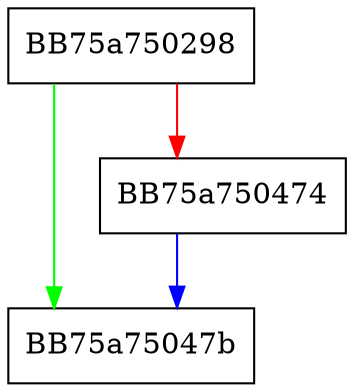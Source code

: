 digraph MachoParser {
  node [shape="box"];
  graph [splines=ortho];
  BB75a750298 -> BB75a75047b [color="green"];
  BB75a750298 -> BB75a750474 [color="red"];
  BB75a750474 -> BB75a75047b [color="blue"];
}